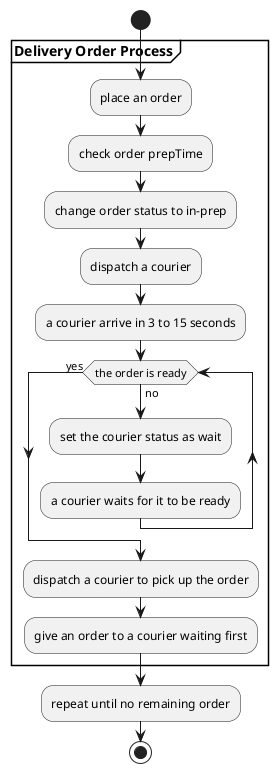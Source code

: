 @startuml css_delivery_order
start
partition **Delivery Order Process** {
  :place an order;
  :check order prepTime;
  :change order status to in-prep;
  :dispatch a courier;
  :a courier arrive in 3 to 15 seconds;
  while (the order is ready) is (no)
    :set the courier status as wait;
    :a courier waits for it to be ready;
  endwhile (yes)
    :dispatch a courier to pick up the order;
    :give an order to a courier waiting first;
}
:repeat until no remaining order;
stop
@enduml
